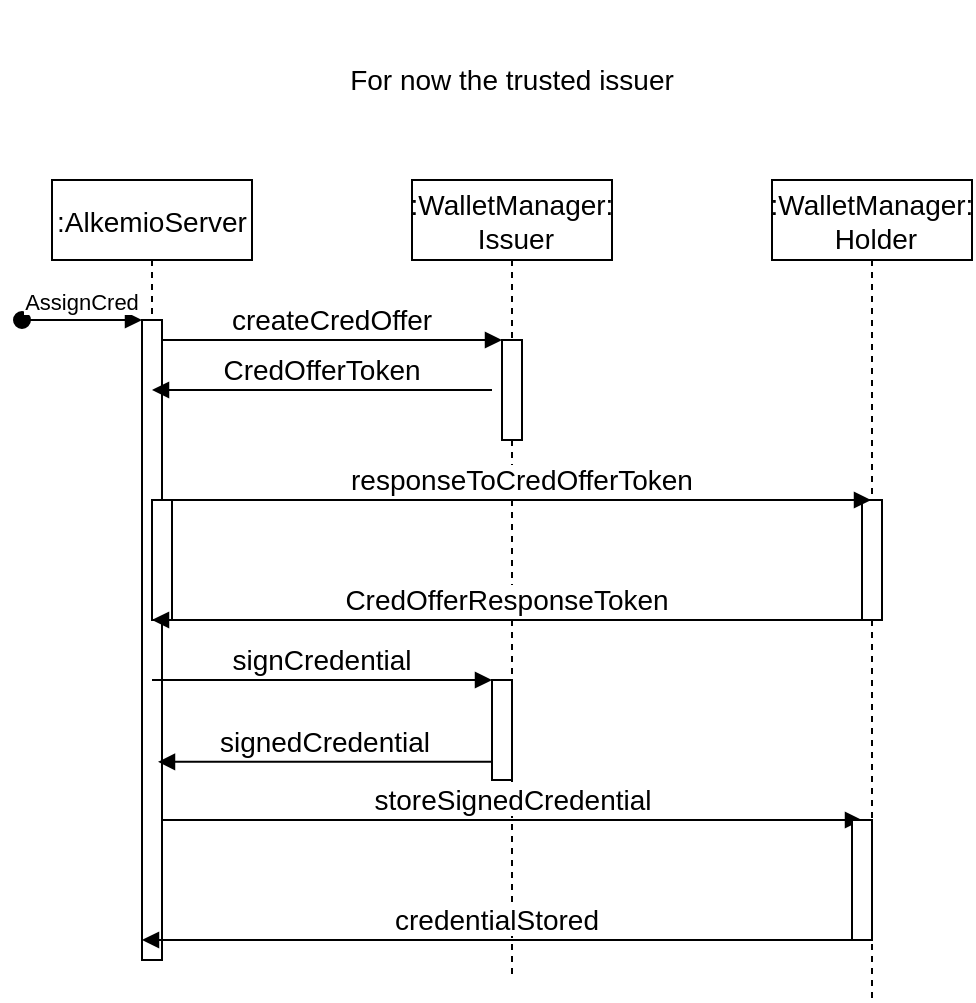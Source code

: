 <mxfile version="14.4.3" type="device"><diagram id="kgpKYQtTHZ0yAKxKKP6v" name="Page-1"><mxGraphModel dx="1102" dy="2100" grid="1" gridSize="10" guides="1" tooltips="1" connect="1" arrows="1" fold="1" page="1" pageScale="1" pageWidth="850" pageHeight="1100" math="0" shadow="0"><root><mxCell id="0"/><mxCell id="1" parent="0"/><mxCell id="3nuBFxr9cyL0pnOWT2aG-1" value=":AlkemioServer" style="shape=umlLifeline;perimeter=lifelinePerimeter;container=1;collapsible=0;recursiveResize=0;rounded=0;shadow=0;strokeWidth=1;fontSize=14;" parent="1" vertex="1"><mxGeometry x="120" y="80" width="100" height="390" as="geometry"/></mxCell><mxCell id="3nuBFxr9cyL0pnOWT2aG-2" value="" style="points=[];perimeter=orthogonalPerimeter;rounded=0;shadow=0;strokeWidth=1;" parent="3nuBFxr9cyL0pnOWT2aG-1" vertex="1"><mxGeometry x="45" y="70" width="10" height="320" as="geometry"/></mxCell><mxCell id="3nuBFxr9cyL0pnOWT2aG-3" value="AssignCred" style="verticalAlign=bottom;startArrow=oval;endArrow=block;startSize=8;shadow=0;strokeWidth=1;" parent="3nuBFxr9cyL0pnOWT2aG-1" target="3nuBFxr9cyL0pnOWT2aG-2" edge="1"><mxGeometry relative="1" as="geometry"><mxPoint x="-15" y="70" as="sourcePoint"/></mxGeometry></mxCell><mxCell id="3nuBFxr9cyL0pnOWT2aG-4" value="" style="points=[];perimeter=orthogonalPerimeter;rounded=0;shadow=0;strokeWidth=1;" parent="3nuBFxr9cyL0pnOWT2aG-1" vertex="1"><mxGeometry x="50" y="160" width="10" height="60" as="geometry"/></mxCell><mxCell id="3nuBFxr9cyL0pnOWT2aG-5" value=":WalletManager:&#10; Issuer" style="shape=umlLifeline;perimeter=lifelinePerimeter;container=1;collapsible=0;recursiveResize=0;rounded=0;shadow=0;strokeWidth=1;fontSize=14;" parent="1" vertex="1"><mxGeometry x="300" y="80" width="100" height="400" as="geometry"/></mxCell><mxCell id="3nuBFxr9cyL0pnOWT2aG-6" value="" style="points=[];perimeter=orthogonalPerimeter;rounded=0;shadow=0;strokeWidth=1;" parent="3nuBFxr9cyL0pnOWT2aG-5" vertex="1"><mxGeometry x="45" y="80" width="10" height="50" as="geometry"/></mxCell><mxCell id="3nuBFxr9cyL0pnOWT2aG-8" value="createCredOffer" style="verticalAlign=bottom;endArrow=block;entryX=0;entryY=0;shadow=0;strokeWidth=1;fontSize=14;" parent="1" source="3nuBFxr9cyL0pnOWT2aG-2" target="3nuBFxr9cyL0pnOWT2aG-6" edge="1"><mxGeometry relative="1" as="geometry"><mxPoint x="275" y="160" as="sourcePoint"/></mxGeometry></mxCell><mxCell id="3nuBFxr9cyL0pnOWT2aG-9" value="CredOfferToken" style="verticalAlign=bottom;endArrow=block;shadow=0;strokeWidth=1;fontSize=14;" parent="1" target="3nuBFxr9cyL0pnOWT2aG-1" edge="1"><mxGeometry relative="1" as="geometry"><mxPoint x="340" y="185" as="sourcePoint"/></mxGeometry></mxCell><mxCell id="rPatCHIRwgPzDTAIRf1j-1" value=":WalletManager:&#10; Holder" style="shape=umlLifeline;perimeter=lifelinePerimeter;container=1;collapsible=0;recursiveResize=0;rounded=0;shadow=0;strokeWidth=1;fontSize=14;" vertex="1" parent="1"><mxGeometry x="480" y="80" width="100" height="410" as="geometry"/></mxCell><mxCell id="rPatCHIRwgPzDTAIRf1j-2" value="" style="points=[];perimeter=orthogonalPerimeter;rounded=0;shadow=0;strokeWidth=1;" vertex="1" parent="rPatCHIRwgPzDTAIRf1j-1"><mxGeometry x="45" y="160" width="10" height="60" as="geometry"/></mxCell><mxCell id="rPatCHIRwgPzDTAIRf1j-3" value="responseToCredOfferToken" style="verticalAlign=bottom;endArrow=block;shadow=0;strokeWidth=1;fontSize=14;" edge="1" parent="1" target="rPatCHIRwgPzDTAIRf1j-1"><mxGeometry relative="1" as="geometry"><mxPoint x="180" y="240" as="sourcePoint"/><mxPoint x="350" y="240" as="targetPoint"/></mxGeometry></mxCell><mxCell id="rPatCHIRwgPzDTAIRf1j-4" value="CredOfferResponseToken" style="verticalAlign=bottom;endArrow=block;shadow=0;strokeWidth=1;fontSize=14;" edge="1" parent="1" target="3nuBFxr9cyL0pnOWT2aG-1"><mxGeometry relative="1" as="geometry"><mxPoint x="525" y="300" as="sourcePoint"/><mxPoint x="360" y="300" as="targetPoint"/></mxGeometry></mxCell><mxCell id="rPatCHIRwgPzDTAIRf1j-5" value="For now the trusted issuer" style="text;html=1;strokeColor=none;fillColor=none;align=center;verticalAlign=middle;whiteSpace=wrap;rounded=0;fontSize=14;" vertex="1" parent="1"><mxGeometry x="260" y="-10" width="180" height="80" as="geometry"/></mxCell><mxCell id="rPatCHIRwgPzDTAIRf1j-9" value="" style="points=[];perimeter=orthogonalPerimeter;rounded=0;shadow=0;strokeWidth=1;" vertex="1" parent="1"><mxGeometry x="340" y="330" width="10" height="50" as="geometry"/></mxCell><mxCell id="rPatCHIRwgPzDTAIRf1j-10" value="signCredential" style="verticalAlign=bottom;endArrow=block;entryX=0;entryY=0;shadow=0;strokeWidth=1;fontSize=14;" edge="1" parent="1" target="rPatCHIRwgPzDTAIRf1j-9"><mxGeometry relative="1" as="geometry"><mxPoint x="170" y="330" as="sourcePoint"/></mxGeometry></mxCell><mxCell id="rPatCHIRwgPzDTAIRf1j-11" value="signedCredential" style="verticalAlign=bottom;endArrow=block;entryX=1.3;entryY=0.268;shadow=0;strokeWidth=1;fontSize=14;entryDx=0;entryDy=0;entryPerimeter=0;" edge="1" parent="1" source="rPatCHIRwgPzDTAIRf1j-9"><mxGeometry relative="1" as="geometry"><mxPoint x="235" y="370" as="sourcePoint"/><mxPoint x="173" y="370.92" as="targetPoint"/></mxGeometry></mxCell><mxCell id="rPatCHIRwgPzDTAIRf1j-12" value="storeSignedCredential" style="verticalAlign=bottom;endArrow=block;shadow=0;strokeWidth=1;fontSize=14;" edge="1" parent="1"><mxGeometry relative="1" as="geometry"><mxPoint x="175.5" y="400" as="sourcePoint"/><mxPoint x="525" y="400" as="targetPoint"/></mxGeometry></mxCell><mxCell id="rPatCHIRwgPzDTAIRf1j-13" value="credentialStored" style="verticalAlign=bottom;endArrow=block;shadow=0;strokeWidth=1;fontSize=14;" edge="1" parent="1"><mxGeometry relative="1" as="geometry"><mxPoint x="520.5" y="460" as="sourcePoint"/><mxPoint x="165" y="460" as="targetPoint"/></mxGeometry></mxCell><mxCell id="rPatCHIRwgPzDTAIRf1j-14" value="" style="points=[];perimeter=orthogonalPerimeter;rounded=0;shadow=0;strokeWidth=1;" vertex="1" parent="1"><mxGeometry x="520" y="400" width="10" height="60" as="geometry"/></mxCell></root></mxGraphModel></diagram></mxfile>